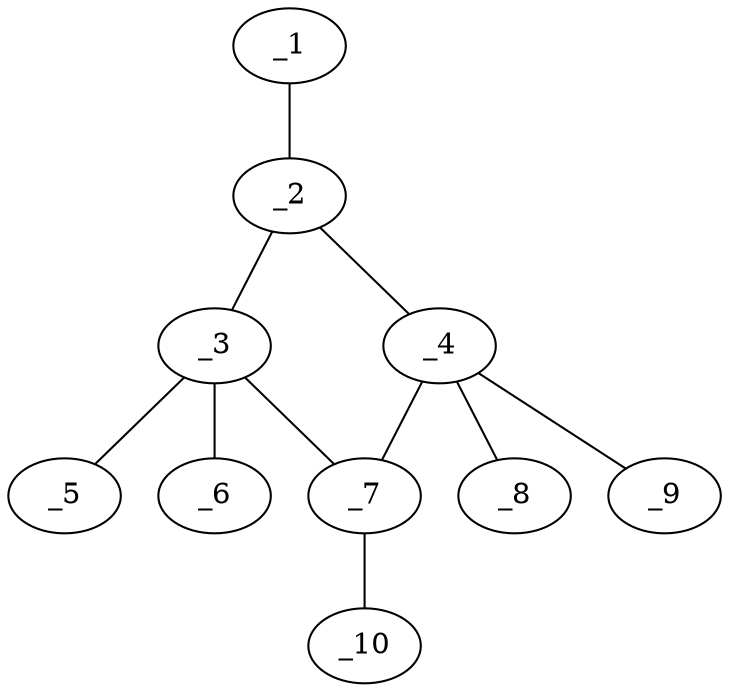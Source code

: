 graph molid140665 {
	_1	 [charge=0,
		chem=2,
		symbol="O  ",
		x="3.4142",
		y="1.7071"];
	_2	 [charge=0,
		chem=1,
		symbol="C  ",
		x="3.4142",
		y="0.7071"];
	_1 -- _2	 [valence=1];
	_3	 [charge=0,
		chem=1,
		symbol="C  ",
		x="4.1213",
		y=0];
	_2 -- _3	 [valence=1];
	_4	 [charge=0,
		chem=1,
		symbol="C  ",
		x="2.7071",
		y=0];
	_2 -- _4	 [valence=1];
	_5	 [charge=0,
		chem=1,
		symbol="C  ",
		x="4.8284",
		y="0.7071"];
	_3 -- _5	 [valence=1];
	_6	 [charge=0,
		chem=1,
		symbol="C  ",
		x="4.8284",
		y="-0.7071"];
	_3 -- _6	 [valence=1];
	_7	 [charge=0,
		chem=1,
		symbol="C  ",
		x="3.4142",
		y="-0.7071"];
	_3 -- _7	 [valence=1];
	_4 -- _7	 [valence=1];
	_8	 [charge=0,
		chem=1,
		symbol="C  ",
		x=2,
		y="-0.7071"];
	_4 -- _8	 [valence=1];
	_9	 [charge=0,
		chem=1,
		symbol="C  ",
		x=2,
		y="0.7071"];
	_4 -- _9	 [valence=1];
	_10	 [charge=0,
		chem=2,
		symbol="O  ",
		x="3.4142",
		y="-1.7071"];
	_7 -- _10	 [valence=2];
}
